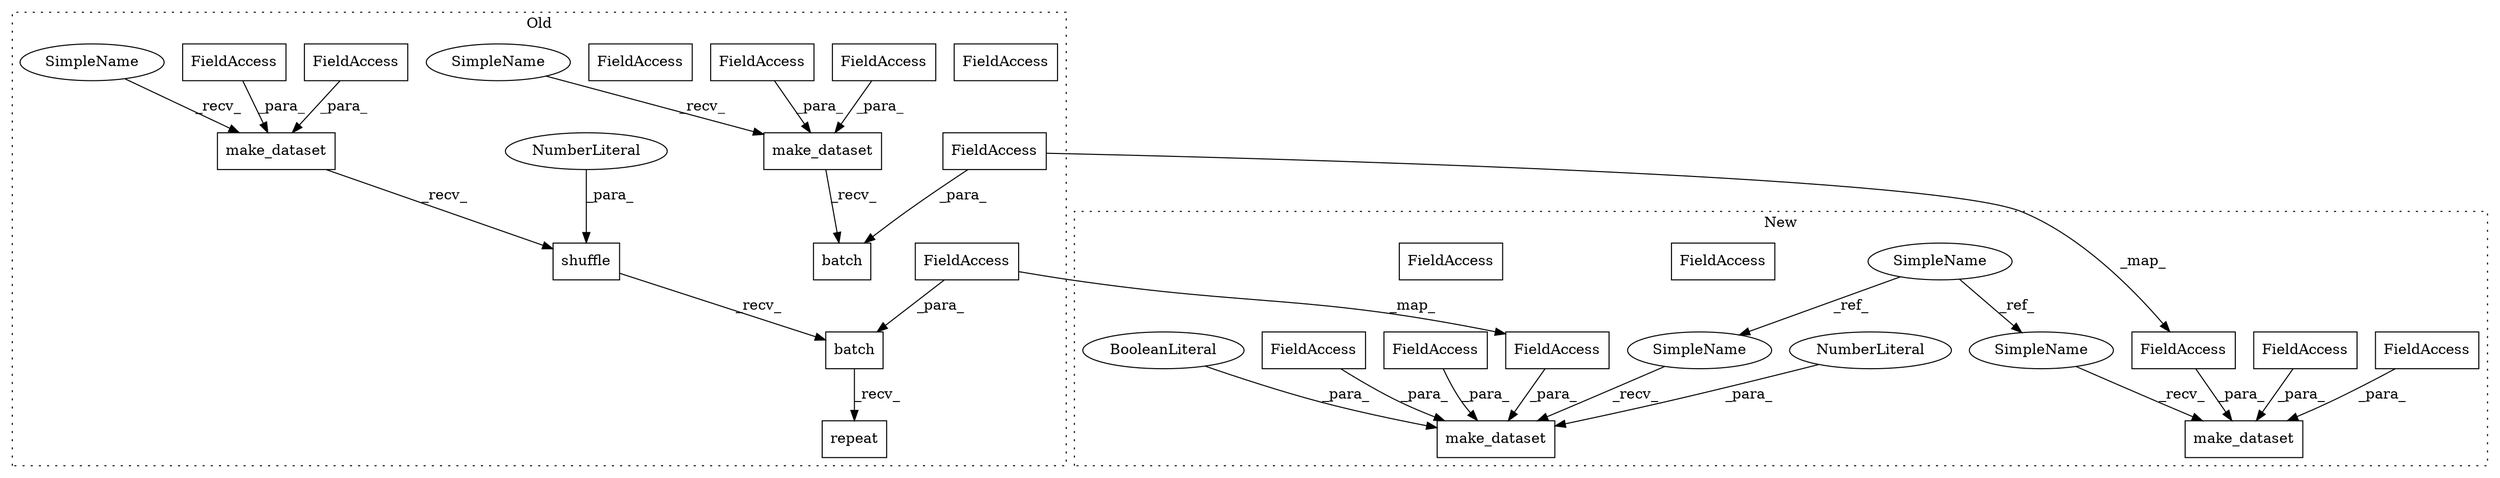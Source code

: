 digraph G {
subgraph cluster0 {
1 [label="batch" a="32" s="1355,1376" l="6,1" shape="box"];
4 [label="make_dataset" a="32" s="1327,1353" l="13,1" shape="box"];
7 [label="make_dataset" a="32" s="1225,1253" l="13,1" shape="box"];
8 [label="FieldAccess" a="22" s="1347" l="6" shape="box"];
10 [label="FieldAccess" a="22" s="1340" l="6" shape="box"];
12 [label="FieldAccess" a="22" s="1238" l="7" shape="box"];
14 [label="FieldAccess" a="22" s="1246" l="7" shape="box"];
16 [label="batch" a="32" s="1269,1290" l="6,1" shape="box"];
18 [label="repeat" a="32" s="1292" l="8" shape="box"];
19 [label="shuffle" a="32" s="1255,1267" l="8,1" shape="box"];
20 [label="NumberLiteral" a="34" s="1263" l="4" shape="ellipse"];
22 [label="FieldAccess" a="22" s="1361" l="15" shape="box"];
24 [label="FieldAccess" a="22" s="1275" l="15" shape="box"];
25 [label="FieldAccess" a="22" s="1347" l="6" shape="box"];
26 [label="FieldAccess" a="22" s="1246" l="7" shape="box"];
31 [label="SimpleName" a="42" s="1209" l="15" shape="ellipse"];
32 [label="SimpleName" a="42" s="1311" l="15" shape="ellipse"];
label = "Old";
style="dotted";
}
subgraph cluster1 {
2 [label="make_dataset" a="32" s="1113,1167" l="13,1" shape="box"];
3 [label="NumberLiteral" a="34" s="1163" l="4" shape="ellipse"];
5 [label="SimpleName" a="42" s="741" l="15" shape="ellipse"];
6 [label="make_dataset" a="32" s="1195,1237" l="13,1" shape="box"];
9 [label="FieldAccess" a="22" s="1150" l="7" shape="box"];
11 [label="FieldAccess" a="22" s="1231" l="6" shape="box"];
13 [label="FieldAccess" a="22" s="1142" l="7" shape="box"];
15 [label="FieldAccess" a="22" s="1224" l="6" shape="box"];
17 [label="BooleanLiteral" a="9" s="1158" l="4" shape="ellipse"];
21 [label="FieldAccess" a="22" s="1208" l="15" shape="box"];
23 [label="FieldAccess" a="22" s="1126" l="15" shape="box"];
27 [label="FieldAccess" a="22" s="1150" l="7" shape="box"];
28 [label="FieldAccess" a="22" s="1231" l="6" shape="box"];
29 [label="SimpleName" a="42" s="1097" l="15" shape="ellipse"];
30 [label="SimpleName" a="42" s="1179" l="15" shape="ellipse"];
label = "New";
style="dotted";
}
3 -> 2 [label="_para_"];
4 -> 1 [label="_recv_"];
5 -> 29 [label="_ref_"];
5 -> 30 [label="_ref_"];
7 -> 19 [label="_recv_"];
10 -> 4 [label="_para_"];
12 -> 7 [label="_para_"];
13 -> 2 [label="_para_"];
15 -> 6 [label="_para_"];
16 -> 18 [label="_recv_"];
17 -> 2 [label="_para_"];
19 -> 16 [label="_recv_"];
20 -> 19 [label="_para_"];
21 -> 6 [label="_para_"];
22 -> 1 [label="_para_"];
22 -> 21 [label="_map_"];
23 -> 2 [label="_para_"];
24 -> 23 [label="_map_"];
24 -> 16 [label="_para_"];
25 -> 4 [label="_para_"];
26 -> 7 [label="_para_"];
27 -> 2 [label="_para_"];
28 -> 6 [label="_para_"];
29 -> 2 [label="_recv_"];
30 -> 6 [label="_recv_"];
31 -> 7 [label="_recv_"];
32 -> 4 [label="_recv_"];
}